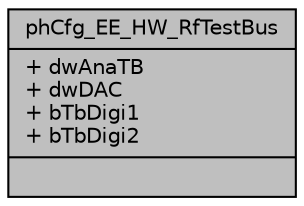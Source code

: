 digraph "phCfg_EE_HW_RfTestBus"
{
  edge [fontname="Helvetica",fontsize="10",labelfontname="Helvetica",labelfontsize="10"];
  node [fontname="Helvetica",fontsize="10",shape=record];
  Node0 [label="{phCfg_EE_HW_RfTestBus\n|+ dwAnaTB\l+ dwDAC\l+ bTbDigi1\l+ bTbDigi2\l|}",height=0.2,width=0.4,color="black", fillcolor="grey75", style="filled", fontcolor="black"];
}

